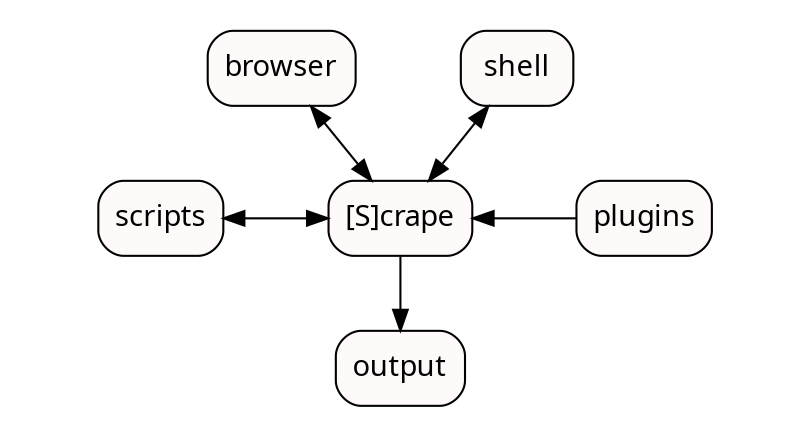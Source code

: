 /* [S]crape Context diagram
 */

   digraph g {
     graph [nodesep="0.7", margin="0.6,0.15"];
     edge [dir="both"];
     node [fontname="verdana", shape=box, fillcolor=snow, style="rounded,filled"];

     subgraph {
       rank = same; "[S]crape"; scripts; plugins;
       "[S]crape" [fontname="Chalkduster"];
     }
     browser -> "[S]crape";
     shell -> "[S]crape";

     scripts -> "[S]crape";
     "[S]crape" -> plugins [dir=back];

     "[S]crape" -> output [dir=forward];
   }

